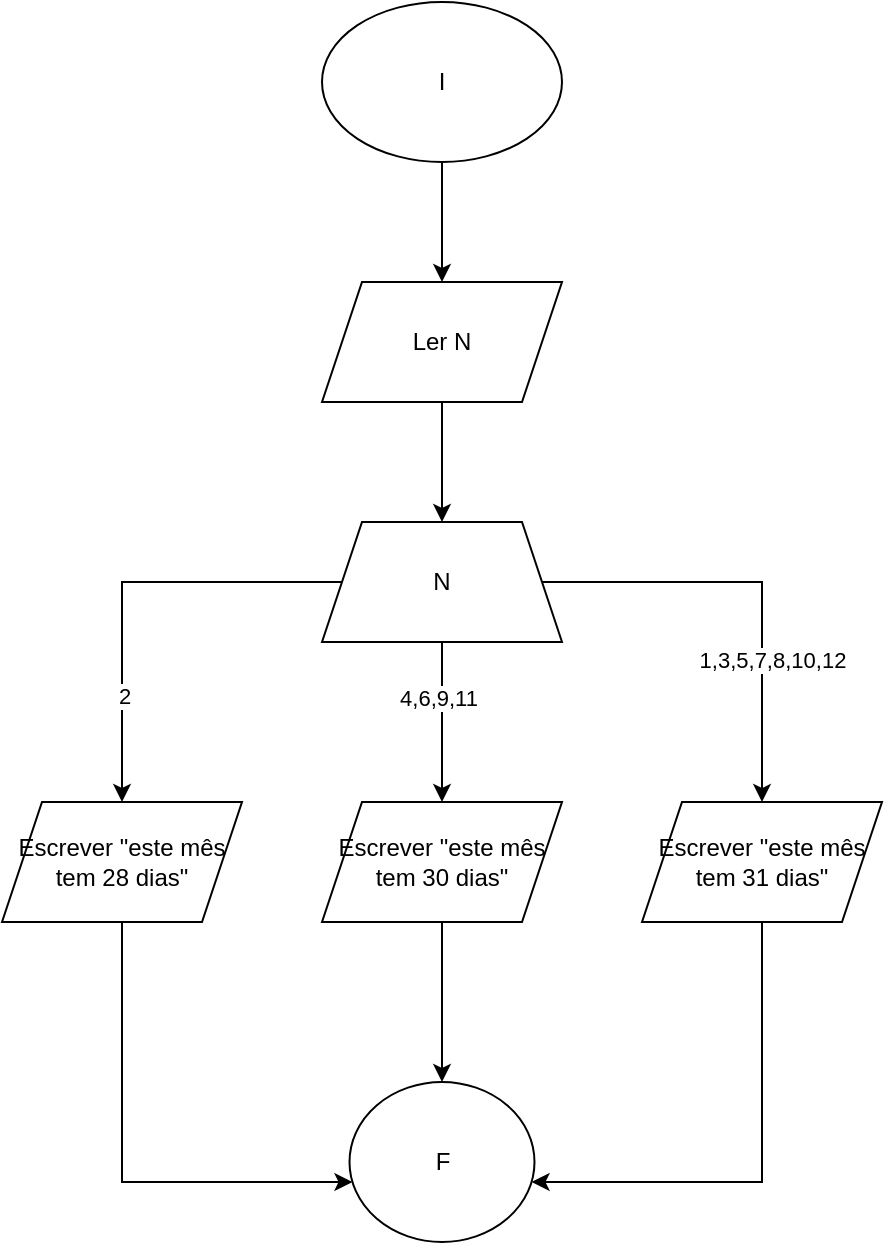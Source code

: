 <mxfile version="28.2.5">
  <diagram name="Página-1" id="iz6nS5sh-EYQxEadgdzI">
    <mxGraphModel dx="1418" dy="786" grid="1" gridSize="10" guides="1" tooltips="1" connect="1" arrows="1" fold="1" page="1" pageScale="1" pageWidth="827" pageHeight="1169" math="0" shadow="0">
      <root>
        <mxCell id="0" />
        <mxCell id="1" parent="0" />
        <mxCell id="4mDic75iaMkavdV9NBbc-3" value="" style="edgeStyle=orthogonalEdgeStyle;rounded=0;orthogonalLoop=1;jettySize=auto;html=1;" edge="1" parent="1" source="4mDic75iaMkavdV9NBbc-1" target="4mDic75iaMkavdV9NBbc-2">
          <mxGeometry relative="1" as="geometry" />
        </mxCell>
        <mxCell id="4mDic75iaMkavdV9NBbc-1" value="I" style="ellipse;whiteSpace=wrap;html=1;" vertex="1" parent="1">
          <mxGeometry x="340" y="140" width="120" height="80" as="geometry" />
        </mxCell>
        <mxCell id="4mDic75iaMkavdV9NBbc-5" value="" style="edgeStyle=orthogonalEdgeStyle;rounded=0;orthogonalLoop=1;jettySize=auto;html=1;" edge="1" parent="1" source="4mDic75iaMkavdV9NBbc-2" target="4mDic75iaMkavdV9NBbc-4">
          <mxGeometry relative="1" as="geometry" />
        </mxCell>
        <mxCell id="4mDic75iaMkavdV9NBbc-2" value="Ler N" style="shape=parallelogram;perimeter=parallelogramPerimeter;whiteSpace=wrap;html=1;fixedSize=1;" vertex="1" parent="1">
          <mxGeometry x="340" y="280" width="120" height="60" as="geometry" />
        </mxCell>
        <mxCell id="4mDic75iaMkavdV9NBbc-7" value="" style="edgeStyle=orthogonalEdgeStyle;rounded=0;orthogonalLoop=1;jettySize=auto;html=1;" edge="1" parent="1" source="4mDic75iaMkavdV9NBbc-4" target="4mDic75iaMkavdV9NBbc-6">
          <mxGeometry relative="1" as="geometry" />
        </mxCell>
        <mxCell id="4mDic75iaMkavdV9NBbc-26" value="1,3,5,7,8,10,12" style="edgeLabel;html=1;align=center;verticalAlign=middle;resizable=0;points=[];" vertex="1" connectable="0" parent="4mDic75iaMkavdV9NBbc-7">
          <mxGeometry x="0.354" y="5" relative="1" as="geometry">
            <mxPoint as="offset" />
          </mxGeometry>
        </mxCell>
        <mxCell id="4mDic75iaMkavdV9NBbc-11" value="" style="edgeStyle=orthogonalEdgeStyle;rounded=0;orthogonalLoop=1;jettySize=auto;html=1;" edge="1" parent="1" source="4mDic75iaMkavdV9NBbc-4" target="4mDic75iaMkavdV9NBbc-10">
          <mxGeometry relative="1" as="geometry" />
        </mxCell>
        <mxCell id="4mDic75iaMkavdV9NBbc-27" value="4,6,9,11" style="edgeLabel;html=1;align=center;verticalAlign=middle;resizable=0;points=[];" vertex="1" connectable="0" parent="4mDic75iaMkavdV9NBbc-11">
          <mxGeometry x="-0.3" y="-2" relative="1" as="geometry">
            <mxPoint as="offset" />
          </mxGeometry>
        </mxCell>
        <mxCell id="4mDic75iaMkavdV9NBbc-25" value="" style="edgeStyle=orthogonalEdgeStyle;rounded=0;orthogonalLoop=1;jettySize=auto;html=1;" edge="1" parent="1" source="4mDic75iaMkavdV9NBbc-4" target="4mDic75iaMkavdV9NBbc-24">
          <mxGeometry relative="1" as="geometry" />
        </mxCell>
        <mxCell id="4mDic75iaMkavdV9NBbc-28" value="2" style="edgeLabel;html=1;align=center;verticalAlign=middle;resizable=0;points=[];" vertex="1" connectable="0" parent="4mDic75iaMkavdV9NBbc-25">
          <mxGeometry x="0.518" y="1" relative="1" as="geometry">
            <mxPoint as="offset" />
          </mxGeometry>
        </mxCell>
        <mxCell id="4mDic75iaMkavdV9NBbc-4" value="N" style="shape=trapezoid;perimeter=trapezoidPerimeter;whiteSpace=wrap;html=1;fixedSize=1;" vertex="1" parent="1">
          <mxGeometry x="340" y="400" width="120" height="60" as="geometry" />
        </mxCell>
        <mxCell id="4mDic75iaMkavdV9NBbc-32" style="edgeStyle=orthogonalEdgeStyle;rounded=0;orthogonalLoop=1;jettySize=auto;html=1;" edge="1" parent="1" source="4mDic75iaMkavdV9NBbc-6" target="4mDic75iaMkavdV9NBbc-29">
          <mxGeometry relative="1" as="geometry">
            <Array as="points">
              <mxPoint x="560" y="730" />
            </Array>
          </mxGeometry>
        </mxCell>
        <mxCell id="4mDic75iaMkavdV9NBbc-6" value="Escrever &quot;este mês tem 31 dias&quot;" style="shape=parallelogram;perimeter=parallelogramPerimeter;whiteSpace=wrap;html=1;fixedSize=1;" vertex="1" parent="1">
          <mxGeometry x="500" y="540" width="120" height="60" as="geometry" />
        </mxCell>
        <mxCell id="4mDic75iaMkavdV9NBbc-31" style="edgeStyle=orthogonalEdgeStyle;rounded=0;orthogonalLoop=1;jettySize=auto;html=1;" edge="1" parent="1" source="4mDic75iaMkavdV9NBbc-10" target="4mDic75iaMkavdV9NBbc-29">
          <mxGeometry relative="1" as="geometry" />
        </mxCell>
        <mxCell id="4mDic75iaMkavdV9NBbc-10" value="Escrever &quot;este mês tem 30 dias&quot;" style="shape=parallelogram;perimeter=parallelogramPerimeter;whiteSpace=wrap;html=1;fixedSize=1;" vertex="1" parent="1">
          <mxGeometry x="340" y="540" width="120" height="60" as="geometry" />
        </mxCell>
        <mxCell id="4mDic75iaMkavdV9NBbc-30" style="edgeStyle=orthogonalEdgeStyle;rounded=0;orthogonalLoop=1;jettySize=auto;html=1;" edge="1" parent="1" source="4mDic75iaMkavdV9NBbc-24" target="4mDic75iaMkavdV9NBbc-29">
          <mxGeometry relative="1" as="geometry">
            <Array as="points">
              <mxPoint x="240" y="730" />
            </Array>
          </mxGeometry>
        </mxCell>
        <mxCell id="4mDic75iaMkavdV9NBbc-24" value="Escrever &quot;este mês tem 28 dias&quot;" style="shape=parallelogram;perimeter=parallelogramPerimeter;whiteSpace=wrap;html=1;fixedSize=1;" vertex="1" parent="1">
          <mxGeometry x="180" y="540" width="120" height="60" as="geometry" />
        </mxCell>
        <mxCell id="4mDic75iaMkavdV9NBbc-29" value="F" style="ellipse;whiteSpace=wrap;html=1;" vertex="1" parent="1">
          <mxGeometry x="353.75" y="680" width="92.5" height="80" as="geometry" />
        </mxCell>
      </root>
    </mxGraphModel>
  </diagram>
</mxfile>
